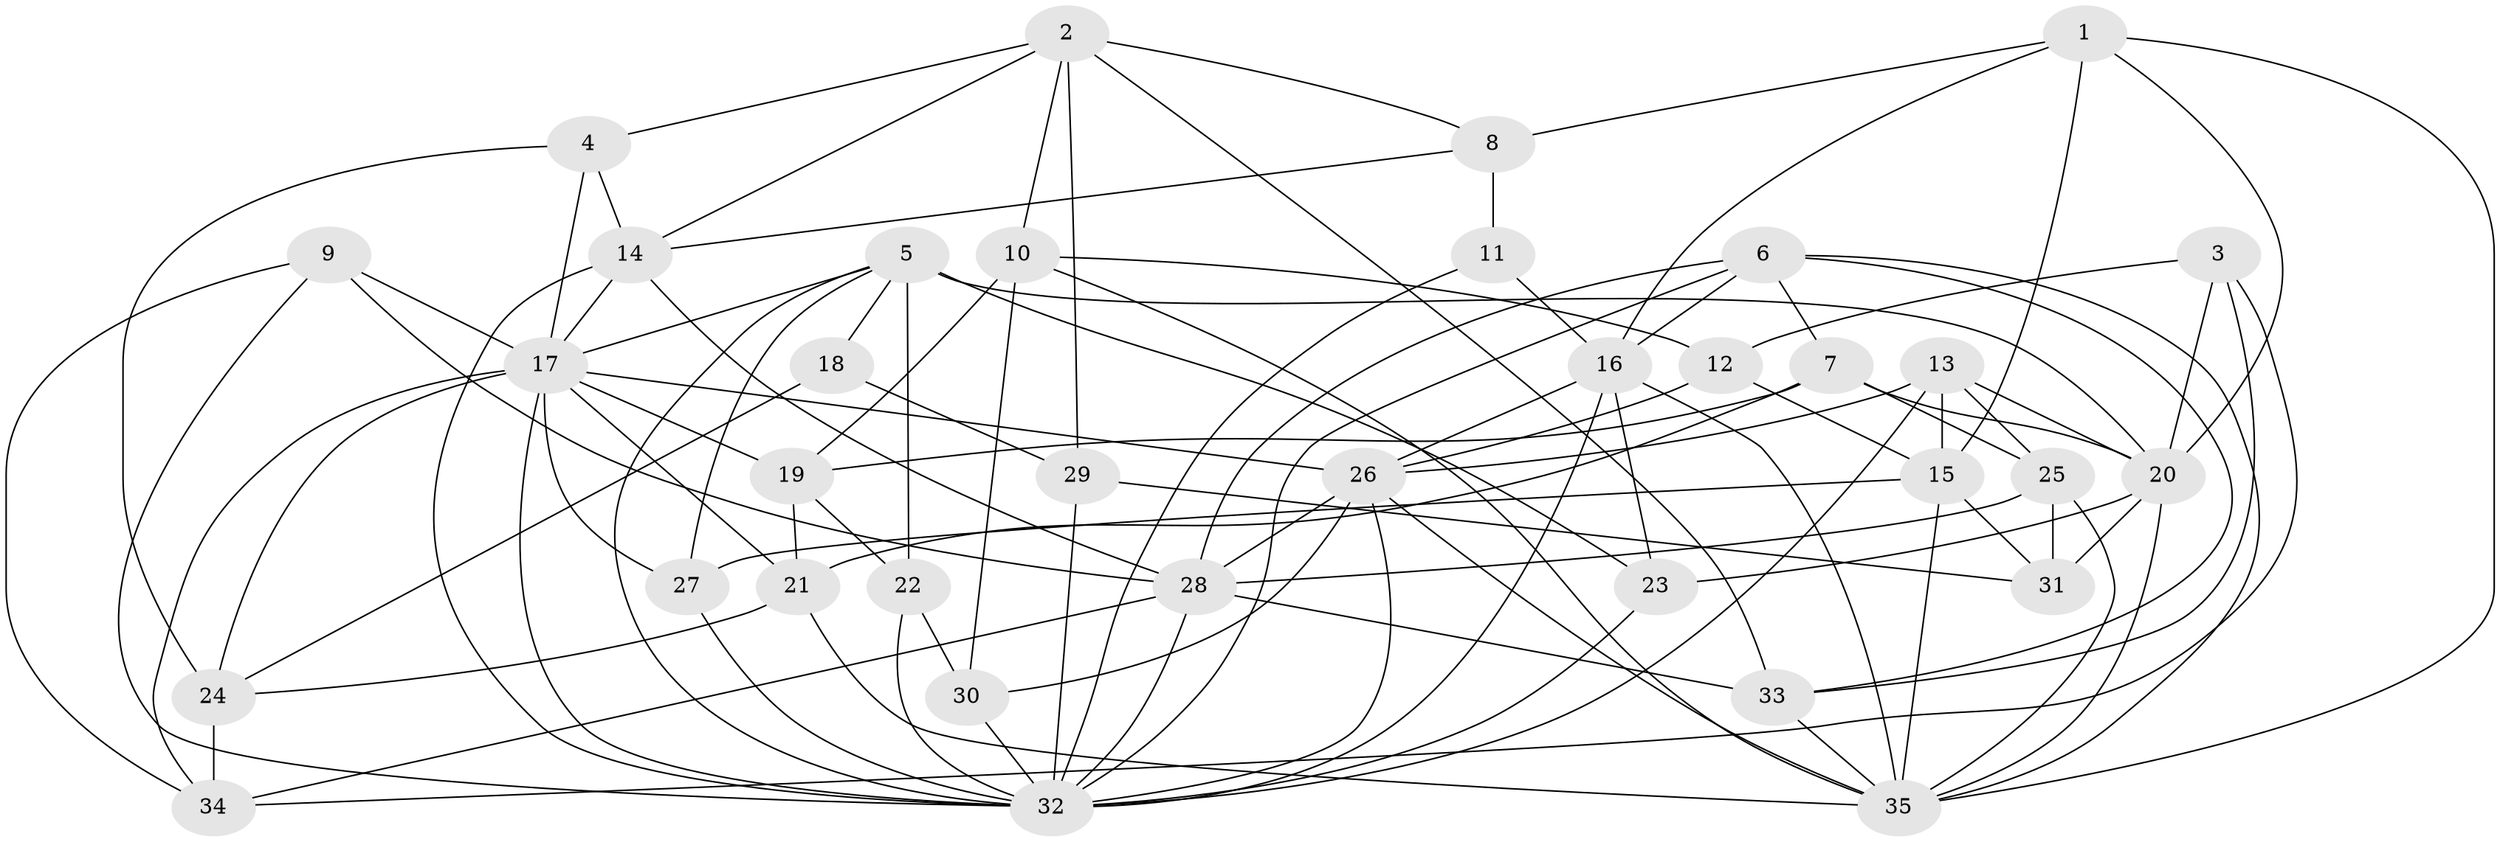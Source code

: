 // original degree distribution, {3: 0.29069767441860467, 4: 0.26744186046511625, 5: 0.16279069767441862, 2: 0.13953488372093023, 6: 0.08139534883720931, 10: 0.011627906976744186, 8: 0.011627906976744186, 7: 0.023255813953488372, 9: 0.011627906976744186}
// Generated by graph-tools (version 1.1) at 2025/36/03/04/25 23:36:59]
// undirected, 35 vertices, 99 edges
graph export_dot {
  node [color=gray90,style=filled];
  1;
  2;
  3;
  4;
  5;
  6;
  7;
  8;
  9;
  10;
  11;
  12;
  13;
  14;
  15;
  16;
  17;
  18;
  19;
  20;
  21;
  22;
  23;
  24;
  25;
  26;
  27;
  28;
  29;
  30;
  31;
  32;
  33;
  34;
  35;
  1 -- 8 [weight=1.0];
  1 -- 15 [weight=1.0];
  1 -- 16 [weight=1.0];
  1 -- 20 [weight=1.0];
  1 -- 35 [weight=1.0];
  2 -- 4 [weight=1.0];
  2 -- 8 [weight=1.0];
  2 -- 10 [weight=1.0];
  2 -- 14 [weight=1.0];
  2 -- 29 [weight=1.0];
  2 -- 33 [weight=1.0];
  3 -- 12 [weight=1.0];
  3 -- 20 [weight=1.0];
  3 -- 33 [weight=1.0];
  3 -- 34 [weight=1.0];
  4 -- 14 [weight=1.0];
  4 -- 17 [weight=1.0];
  4 -- 24 [weight=1.0];
  5 -- 17 [weight=1.0];
  5 -- 18 [weight=1.0];
  5 -- 20 [weight=2.0];
  5 -- 22 [weight=1.0];
  5 -- 23 [weight=4.0];
  5 -- 27 [weight=1.0];
  5 -- 32 [weight=2.0];
  6 -- 7 [weight=1.0];
  6 -- 16 [weight=1.0];
  6 -- 28 [weight=1.0];
  6 -- 32 [weight=2.0];
  6 -- 33 [weight=2.0];
  6 -- 35 [weight=1.0];
  7 -- 19 [weight=1.0];
  7 -- 20 [weight=1.0];
  7 -- 21 [weight=1.0];
  7 -- 25 [weight=2.0];
  8 -- 11 [weight=1.0];
  8 -- 14 [weight=1.0];
  9 -- 17 [weight=1.0];
  9 -- 28 [weight=1.0];
  9 -- 32 [weight=1.0];
  9 -- 34 [weight=1.0];
  10 -- 12 [weight=1.0];
  10 -- 19 [weight=1.0];
  10 -- 30 [weight=1.0];
  10 -- 35 [weight=1.0];
  11 -- 16 [weight=1.0];
  11 -- 32 [weight=2.0];
  12 -- 15 [weight=1.0];
  12 -- 26 [weight=1.0];
  13 -- 15 [weight=1.0];
  13 -- 20 [weight=1.0];
  13 -- 25 [weight=1.0];
  13 -- 26 [weight=1.0];
  13 -- 32 [weight=2.0];
  14 -- 17 [weight=1.0];
  14 -- 28 [weight=2.0];
  14 -- 32 [weight=2.0];
  15 -- 27 [weight=1.0];
  15 -- 31 [weight=1.0];
  15 -- 35 [weight=1.0];
  16 -- 23 [weight=1.0];
  16 -- 26 [weight=1.0];
  16 -- 32 [weight=1.0];
  16 -- 35 [weight=2.0];
  17 -- 19 [weight=1.0];
  17 -- 21 [weight=1.0];
  17 -- 24 [weight=1.0];
  17 -- 26 [weight=1.0];
  17 -- 27 [weight=1.0];
  17 -- 32 [weight=1.0];
  17 -- 34 [weight=1.0];
  18 -- 24 [weight=1.0];
  18 -- 29 [weight=1.0];
  19 -- 21 [weight=1.0];
  19 -- 22 [weight=1.0];
  20 -- 23 [weight=1.0];
  20 -- 31 [weight=2.0];
  20 -- 35 [weight=1.0];
  21 -- 24 [weight=1.0];
  21 -- 35 [weight=1.0];
  22 -- 30 [weight=1.0];
  22 -- 32 [weight=3.0];
  23 -- 32 [weight=1.0];
  24 -- 34 [weight=1.0];
  25 -- 28 [weight=1.0];
  25 -- 31 [weight=1.0];
  25 -- 35 [weight=2.0];
  26 -- 28 [weight=2.0];
  26 -- 30 [weight=1.0];
  26 -- 32 [weight=1.0];
  26 -- 35 [weight=1.0];
  27 -- 32 [weight=1.0];
  28 -- 32 [weight=2.0];
  28 -- 33 [weight=1.0];
  28 -- 34 [weight=1.0];
  29 -- 31 [weight=1.0];
  29 -- 32 [weight=1.0];
  30 -- 32 [weight=1.0];
  33 -- 35 [weight=1.0];
}
